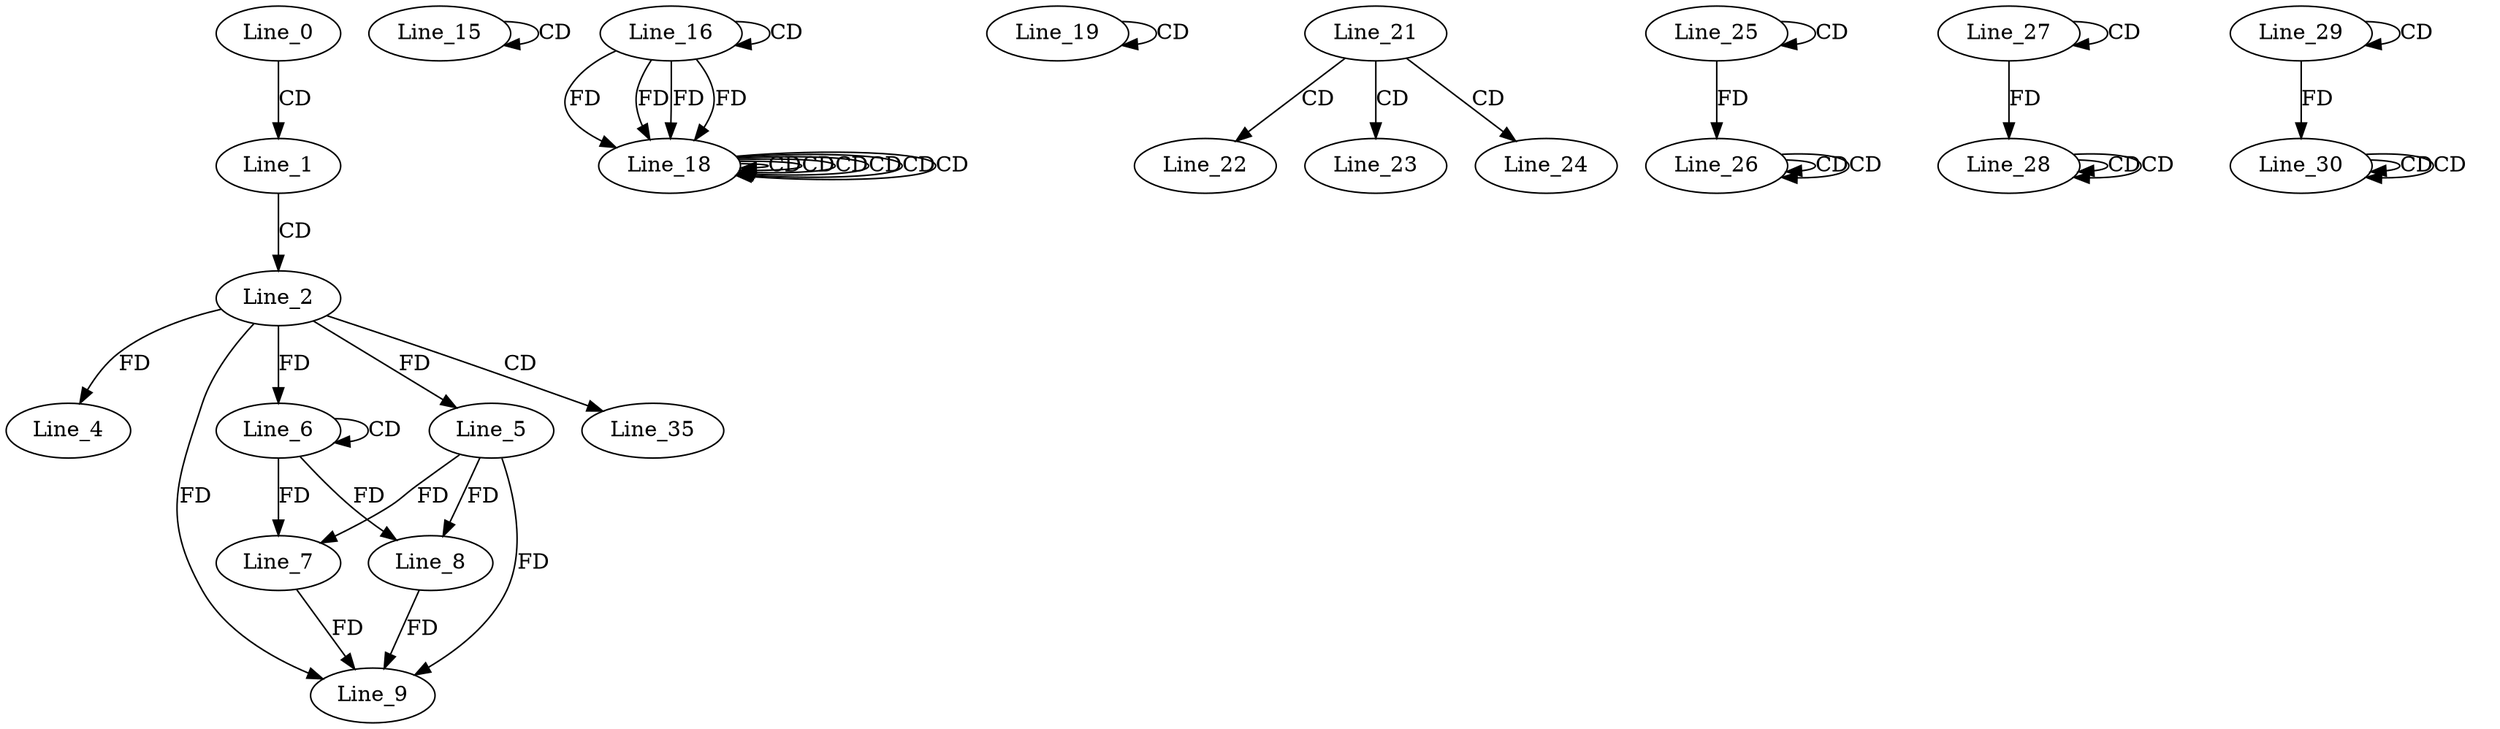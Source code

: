 digraph G {
  Line_0;
  Line_1;
  Line_2;
  Line_4;
  Line_5;
  Line_5;
  Line_5;
  Line_6;
  Line_6;
  Line_7;
  Line_5;
  Line_7;
  Line_8;
  Line_8;
  Line_9;
  Line_7;
  Line_8;
  Line_15;
  Line_15;
  Line_16;
  Line_16;
  Line_18;
  Line_18;
  Line_18;
  Line_18;
  Line_18;
  Line_18;
  Line_18;
  Line_19;
  Line_19;
  Line_21;
  Line_22;
  Line_23;
  Line_24;
  Line_25;
  Line_25;
  Line_26;
  Line_26;
  Line_26;
  Line_27;
  Line_27;
  Line_28;
  Line_28;
  Line_28;
  Line_29;
  Line_29;
  Line_30;
  Line_30;
  Line_30;
  Line_35;
  Line_0 -> Line_1 [ label="CD" ];
  Line_1 -> Line_2 [ label="CD" ];
  Line_2 -> Line_4 [ label="FD" ];
  Line_2 -> Line_5 [ label="FD" ];
  Line_6 -> Line_6 [ label="CD" ];
  Line_2 -> Line_6 [ label="FD" ];
  Line_6 -> Line_7 [ label="FD" ];
  Line_5 -> Line_7 [ label="FD" ];
  Line_6 -> Line_8 [ label="FD" ];
  Line_5 -> Line_8 [ label="FD" ];
  Line_2 -> Line_9 [ label="FD" ];
  Line_5 -> Line_9 [ label="FD" ];
  Line_7 -> Line_9 [ label="FD" ];
  Line_8 -> Line_9 [ label="FD" ];
  Line_15 -> Line_15 [ label="CD" ];
  Line_16 -> Line_16 [ label="CD" ];
  Line_16 -> Line_18 [ label="FD" ];
  Line_18 -> Line_18 [ label="CD" ];
  Line_16 -> Line_18 [ label="FD" ];
  Line_18 -> Line_18 [ label="CD" ];
  Line_18 -> Line_18 [ label="CD" ];
  Line_16 -> Line_18 [ label="FD" ];
  Line_18 -> Line_18 [ label="CD" ];
  Line_16 -> Line_18 [ label="FD" ];
  Line_18 -> Line_18 [ label="CD" ];
  Line_18 -> Line_18 [ label="CD" ];
  Line_19 -> Line_19 [ label="CD" ];
  Line_21 -> Line_22 [ label="CD" ];
  Line_21 -> Line_23 [ label="CD" ];
  Line_21 -> Line_24 [ label="CD" ];
  Line_25 -> Line_25 [ label="CD" ];
  Line_25 -> Line_26 [ label="FD" ];
  Line_26 -> Line_26 [ label="CD" ];
  Line_26 -> Line_26 [ label="CD" ];
  Line_27 -> Line_27 [ label="CD" ];
  Line_27 -> Line_28 [ label="FD" ];
  Line_28 -> Line_28 [ label="CD" ];
  Line_28 -> Line_28 [ label="CD" ];
  Line_29 -> Line_29 [ label="CD" ];
  Line_29 -> Line_30 [ label="FD" ];
  Line_30 -> Line_30 [ label="CD" ];
  Line_30 -> Line_30 [ label="CD" ];
  Line_2 -> Line_35 [ label="CD" ];
}
